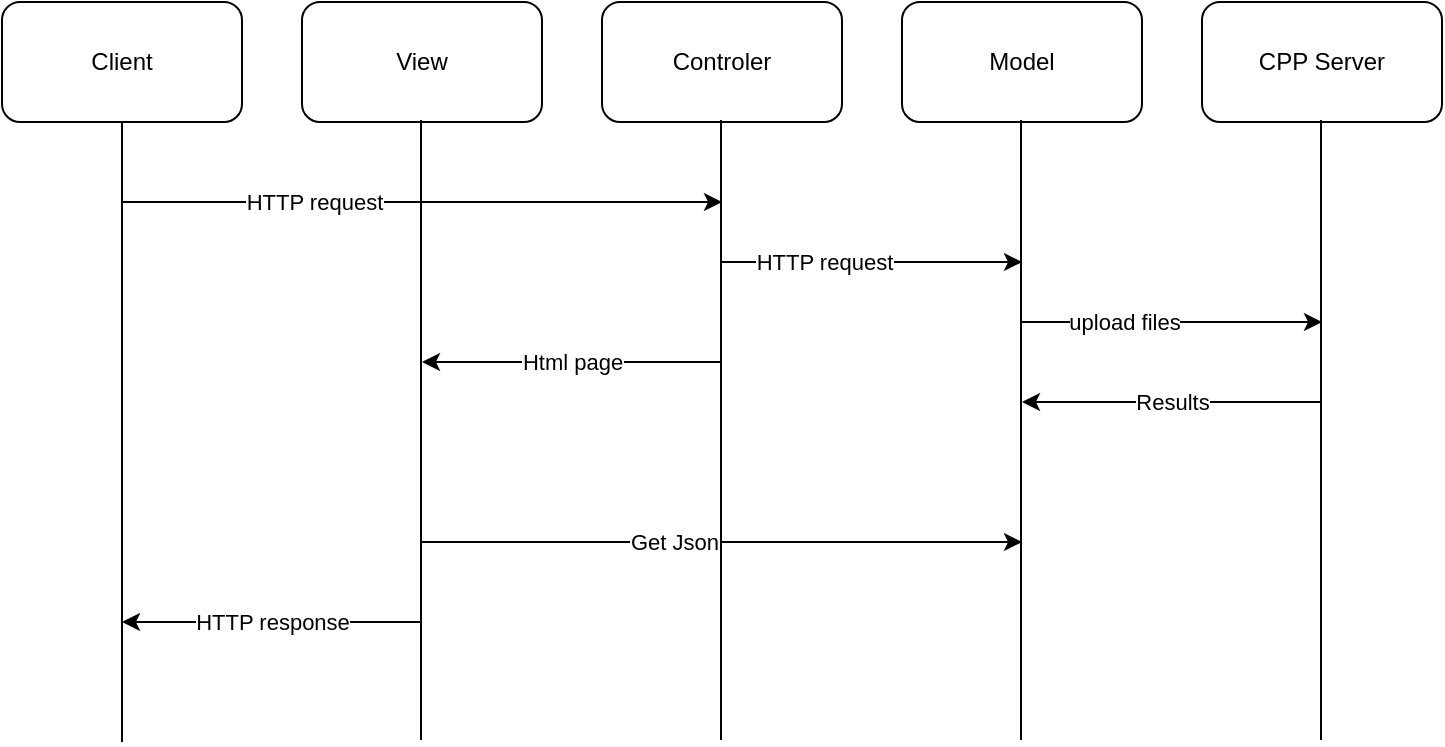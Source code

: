 <mxfile version="14.6.0" type="github">
  <diagram id="SSJaBWGN5REx6LANdPpt" name="Page-1">
    <mxGraphModel dx="1038" dy="548" grid="1" gridSize="10" guides="1" tooltips="1" connect="1" arrows="1" fold="1" page="1" pageScale="1" pageWidth="1169" pageHeight="827" math="0" shadow="0">
      <root>
        <mxCell id="0" />
        <mxCell id="1" parent="0" />
        <mxCell id="GkJH8r2QWdnZG4I43V4e-1" value="Client" style="rounded=1;whiteSpace=wrap;html=1;" vertex="1" parent="1">
          <mxGeometry x="170" y="200" width="120" height="60" as="geometry" />
        </mxCell>
        <mxCell id="GkJH8r2QWdnZG4I43V4e-2" value="View" style="rounded=1;whiteSpace=wrap;html=1;" vertex="1" parent="1">
          <mxGeometry x="320" y="200" width="120" height="60" as="geometry" />
        </mxCell>
        <mxCell id="GkJH8r2QWdnZG4I43V4e-3" value="Controler" style="rounded=1;whiteSpace=wrap;html=1;" vertex="1" parent="1">
          <mxGeometry x="470" y="200" width="120" height="60" as="geometry" />
        </mxCell>
        <mxCell id="GkJH8r2QWdnZG4I43V4e-4" value="Model" style="rounded=1;whiteSpace=wrap;html=1;" vertex="1" parent="1">
          <mxGeometry x="620" y="200" width="120" height="60" as="geometry" />
        </mxCell>
        <mxCell id="GkJH8r2QWdnZG4I43V4e-5" value="CPP Server" style="rounded=1;whiteSpace=wrap;html=1;" vertex="1" parent="1">
          <mxGeometry x="770" y="200" width="120" height="60" as="geometry" />
        </mxCell>
        <mxCell id="GkJH8r2QWdnZG4I43V4e-6" value="" style="endArrow=classic;html=1;" edge="1" parent="1">
          <mxGeometry relative="1" as="geometry">
            <mxPoint x="230" y="300" as="sourcePoint" />
            <mxPoint x="530" y="300" as="targetPoint" />
          </mxGeometry>
        </mxCell>
        <mxCell id="GkJH8r2QWdnZG4I43V4e-7" value="HTTP request" style="edgeLabel;resizable=0;html=1;align=center;verticalAlign=middle;" connectable="0" vertex="1" parent="GkJH8r2QWdnZG4I43V4e-6">
          <mxGeometry relative="1" as="geometry">
            <mxPoint x="-54" as="offset" />
          </mxGeometry>
        </mxCell>
        <mxCell id="GkJH8r2QWdnZG4I43V4e-8" value="" style="endArrow=none;html=1;entryX=0.5;entryY=1;entryDx=0;entryDy=0;" edge="1" parent="1" target="GkJH8r2QWdnZG4I43V4e-1">
          <mxGeometry width="50" height="50" relative="1" as="geometry">
            <mxPoint x="230" y="570" as="sourcePoint" />
            <mxPoint x="240" y="290" as="targetPoint" />
          </mxGeometry>
        </mxCell>
        <mxCell id="GkJH8r2QWdnZG4I43V4e-9" value="" style="endArrow=none;html=1;entryX=0.5;entryY=1;entryDx=0;entryDy=0;" edge="1" parent="1">
          <mxGeometry width="50" height="50" relative="1" as="geometry">
            <mxPoint x="829.5" y="569" as="sourcePoint" />
            <mxPoint x="829.5" y="259" as="targetPoint" />
          </mxGeometry>
        </mxCell>
        <mxCell id="GkJH8r2QWdnZG4I43V4e-10" value="" style="endArrow=none;html=1;entryX=0.5;entryY=1;entryDx=0;entryDy=0;" edge="1" parent="1">
          <mxGeometry width="50" height="50" relative="1" as="geometry">
            <mxPoint x="679.5" y="569" as="sourcePoint" />
            <mxPoint x="679.5" y="259" as="targetPoint" />
          </mxGeometry>
        </mxCell>
        <mxCell id="GkJH8r2QWdnZG4I43V4e-11" value="" style="endArrow=none;html=1;entryX=0.5;entryY=1;entryDx=0;entryDy=0;" edge="1" parent="1">
          <mxGeometry width="50" height="50" relative="1" as="geometry">
            <mxPoint x="529.5" y="569" as="sourcePoint" />
            <mxPoint x="529.5" y="259" as="targetPoint" />
          </mxGeometry>
        </mxCell>
        <mxCell id="GkJH8r2QWdnZG4I43V4e-12" value="" style="endArrow=none;html=1;entryX=0.5;entryY=1;entryDx=0;entryDy=0;" edge="1" parent="1">
          <mxGeometry width="50" height="50" relative="1" as="geometry">
            <mxPoint x="379.5" y="569" as="sourcePoint" />
            <mxPoint x="379.5" y="259" as="targetPoint" />
          </mxGeometry>
        </mxCell>
        <mxCell id="GkJH8r2QWdnZG4I43V4e-14" value="" style="endArrow=classic;html=1;" edge="1" parent="1">
          <mxGeometry relative="1" as="geometry">
            <mxPoint x="530" y="330" as="sourcePoint" />
            <mxPoint x="680" y="330" as="targetPoint" />
          </mxGeometry>
        </mxCell>
        <mxCell id="GkJH8r2QWdnZG4I43V4e-15" value="HTTP request" style="edgeLabel;resizable=0;html=1;align=center;verticalAlign=middle;" connectable="0" vertex="1" parent="GkJH8r2QWdnZG4I43V4e-14">
          <mxGeometry relative="1" as="geometry">
            <mxPoint x="-24" as="offset" />
          </mxGeometry>
        </mxCell>
        <mxCell id="GkJH8r2QWdnZG4I43V4e-16" value="" style="endArrow=classic;html=1;" edge="1" parent="1">
          <mxGeometry relative="1" as="geometry">
            <mxPoint x="680" y="360" as="sourcePoint" />
            <mxPoint x="830" y="360" as="targetPoint" />
          </mxGeometry>
        </mxCell>
        <mxCell id="GkJH8r2QWdnZG4I43V4e-17" value="upload files" style="edgeLabel;resizable=0;html=1;align=center;verticalAlign=middle;" connectable="0" vertex="1" parent="GkJH8r2QWdnZG4I43V4e-16">
          <mxGeometry relative="1" as="geometry">
            <mxPoint x="-24" as="offset" />
          </mxGeometry>
        </mxCell>
        <mxCell id="GkJH8r2QWdnZG4I43V4e-18" value="" style="endArrow=classic;html=1;" edge="1" parent="1">
          <mxGeometry relative="1" as="geometry">
            <mxPoint x="830" y="400" as="sourcePoint" />
            <mxPoint x="680" y="400" as="targetPoint" />
          </mxGeometry>
        </mxCell>
        <mxCell id="GkJH8r2QWdnZG4I43V4e-19" value="Results" style="edgeLabel;resizable=0;html=1;align=center;verticalAlign=middle;" connectable="0" vertex="1" parent="GkJH8r2QWdnZG4I43V4e-18">
          <mxGeometry relative="1" as="geometry" />
        </mxCell>
        <mxCell id="GkJH8r2QWdnZG4I43V4e-20" value="" style="endArrow=classic;html=1;" edge="1" parent="1">
          <mxGeometry relative="1" as="geometry">
            <mxPoint x="530" y="380" as="sourcePoint" />
            <mxPoint x="380" y="380" as="targetPoint" />
          </mxGeometry>
        </mxCell>
        <mxCell id="GkJH8r2QWdnZG4I43V4e-21" value="Html page" style="edgeLabel;resizable=0;html=1;align=center;verticalAlign=middle;" connectable="0" vertex="1" parent="GkJH8r2QWdnZG4I43V4e-20">
          <mxGeometry relative="1" as="geometry" />
        </mxCell>
        <mxCell id="GkJH8r2QWdnZG4I43V4e-24" value="" style="endArrow=classic;html=1;" edge="1" parent="1">
          <mxGeometry relative="1" as="geometry">
            <mxPoint x="380" y="510" as="sourcePoint" />
            <mxPoint x="230" y="510" as="targetPoint" />
          </mxGeometry>
        </mxCell>
        <mxCell id="GkJH8r2QWdnZG4I43V4e-25" value="HTTP response" style="edgeLabel;resizable=0;html=1;align=center;verticalAlign=middle;" connectable="0" vertex="1" parent="GkJH8r2QWdnZG4I43V4e-24">
          <mxGeometry relative="1" as="geometry" />
        </mxCell>
        <mxCell id="GkJH8r2QWdnZG4I43V4e-26" value="" style="endArrow=classic;html=1;" edge="1" parent="1">
          <mxGeometry relative="1" as="geometry">
            <mxPoint x="380" y="470" as="sourcePoint" />
            <mxPoint x="680" y="470" as="targetPoint" />
          </mxGeometry>
        </mxCell>
        <mxCell id="GkJH8r2QWdnZG4I43V4e-27" value="Get Json" style="edgeLabel;resizable=0;html=1;align=center;verticalAlign=middle;" connectable="0" vertex="1" parent="GkJH8r2QWdnZG4I43V4e-26">
          <mxGeometry relative="1" as="geometry">
            <mxPoint x="-24" as="offset" />
          </mxGeometry>
        </mxCell>
      </root>
    </mxGraphModel>
  </diagram>
</mxfile>

